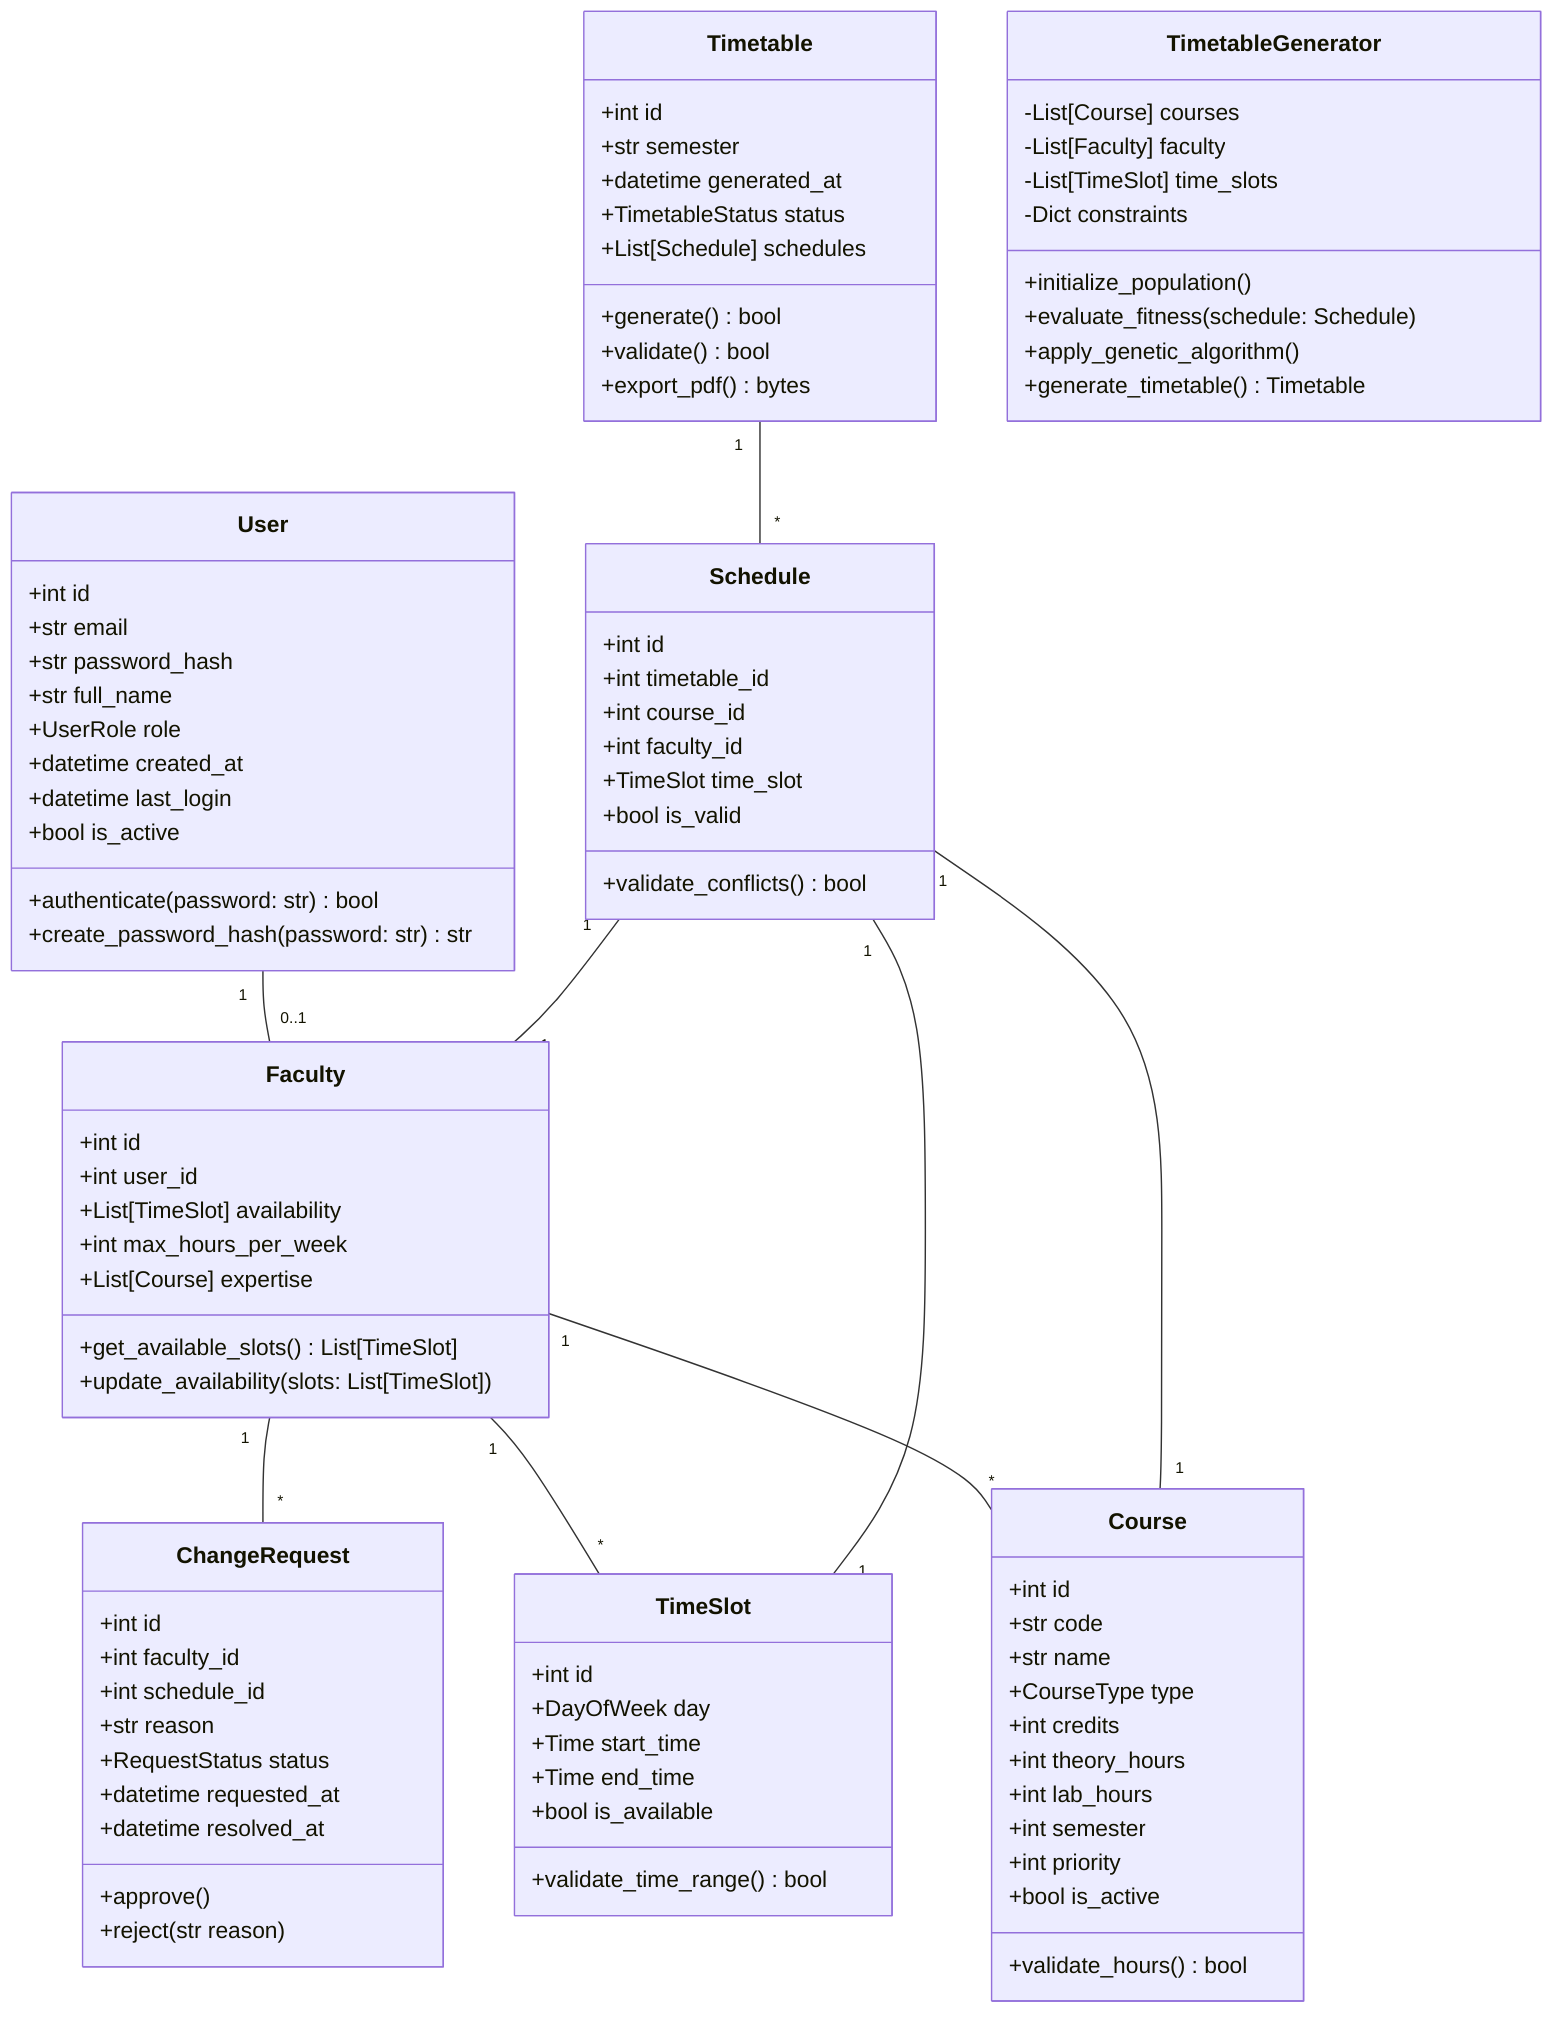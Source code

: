 classDiagram
    class User {
        +int id
        +str email
        +str password_hash
        +str full_name
        +UserRole role
        +datetime created_at
        +datetime last_login
        +bool is_active
        +authenticate(password: str) bool
        +create_password_hash(password: str) str
    }

    class Course {
        +int id
        +str code
        +str name
        +CourseType type
        +int credits
        +int theory_hours
        +int lab_hours
        +int semester
        +int priority
        +bool is_active
        +validate_hours() bool
    }

    class Faculty {
        +int id
        +int user_id
        +List[TimeSlot] availability
        +int max_hours_per_week
        +List[Course] expertise
        +get_available_slots() List[TimeSlot]
        +update_availability(slots: List[TimeSlot])
    }

    class TimeSlot {
        +int id
        +DayOfWeek day
        +Time start_time
        +Time end_time
        +bool is_available
        +validate_time_range() bool
    }

    class Timetable {
        +int id
        +str semester
        +datetime generated_at
        +TimetableStatus status
        +List[Schedule] schedules
        +generate() bool
        +validate() bool
        +export_pdf() bytes
    }

    class Schedule {
        +int id
        +int timetable_id
        +int course_id
        +int faculty_id
        +TimeSlot time_slot
        +bool is_valid
        +validate_conflicts() bool
    }

    class ChangeRequest {
        +int id
        +int faculty_id
        +int schedule_id
        +str reason
        +RequestStatus status
        +datetime requested_at
        +datetime resolved_at
        +approve()
        +reject(str reason)
    }

    class TimetableGenerator {
        -List[Course] courses
        -List[Faculty] faculty
        -List[TimeSlot] time_slots
        -Dict constraints
        +initialize_population()
        +evaluate_fitness(schedule: Schedule)
        +apply_genetic_algorithm()
        +generate_timetable() Timetable
    }

    User "1" -- "0..1" Faculty
    Faculty "1" -- "*" Course
    Faculty "1" -- "*" TimeSlot
    Timetable "1" -- "*" Schedule
    Schedule "1" -- "1" Course
    Schedule "1" -- "1" Faculty
    Schedule "1" -- "1" TimeSlot
    Faculty "1" -- "*" ChangeRequest